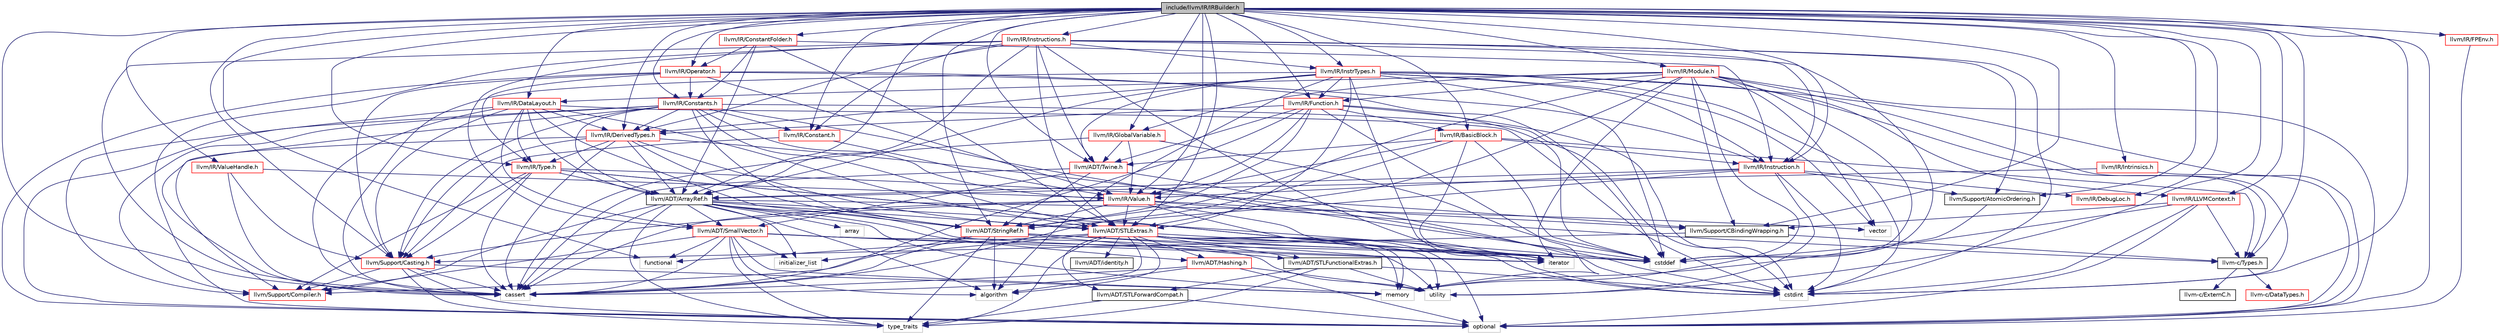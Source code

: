 digraph "include/llvm/IR/IRBuilder.h"
{
 // LATEX_PDF_SIZE
  bgcolor="transparent";
  edge [fontname="Helvetica",fontsize="10",labelfontname="Helvetica",labelfontsize="10"];
  node [fontname="Helvetica",fontsize="10",shape=record];
  Node1 [label="include/llvm/IR/IRBuilder.h",height=0.2,width=0.4,color="black", fillcolor="grey75", style="filled", fontcolor="black",tooltip=" "];
  Node1 -> Node2 [color="midnightblue",fontsize="10",style="solid",fontname="Helvetica"];
  Node2 [label="llvm-c/Types.h",height=0.2,width=0.4,color="black",URL="$Types_8h.html",tooltip=" "];
  Node2 -> Node3 [color="midnightblue",fontsize="10",style="solid",fontname="Helvetica"];
  Node3 [label="llvm-c/DataTypes.h",height=0.2,width=0.4,color="red",URL="$c_2DataTypes_8h.html",tooltip=" "];
  Node2 -> Node7 [color="midnightblue",fontsize="10",style="solid",fontname="Helvetica"];
  Node7 [label="llvm-c/ExternC.h",height=0.2,width=0.4,color="black",URL="$ExternC_8h.html",tooltip=" "];
  Node1 -> Node8 [color="midnightblue",fontsize="10",style="solid",fontname="Helvetica"];
  Node8 [label="llvm/ADT/ArrayRef.h",height=0.2,width=0.4,color="black",URL="$ArrayRef_8h.html",tooltip=" "];
  Node8 -> Node9 [color="midnightblue",fontsize="10",style="solid",fontname="Helvetica"];
  Node9 [label="llvm/ADT/Hashing.h",height=0.2,width=0.4,color="red",URL="$Hashing_8h.html",tooltip=" "];
  Node9 -> Node25 [color="midnightblue",fontsize="10",style="solid",fontname="Helvetica"];
  Node25 [label="algorithm",height=0.2,width=0.4,color="grey75",tooltip=" "];
  Node9 -> Node26 [color="midnightblue",fontsize="10",style="solid",fontname="Helvetica"];
  Node26 [label="cassert",height=0.2,width=0.4,color="grey75",tooltip=" "];
  Node9 -> Node27 [color="midnightblue",fontsize="10",style="solid",fontname="Helvetica"];
  Node27 [label="optional",height=0.2,width=0.4,color="grey75",tooltip=" "];
  Node9 -> Node24 [color="midnightblue",fontsize="10",style="solid",fontname="Helvetica"];
  Node24 [label="utility",height=0.2,width=0.4,color="grey75",tooltip=" "];
  Node8 -> Node30 [color="midnightblue",fontsize="10",style="solid",fontname="Helvetica"];
  Node30 [label="llvm/ADT/SmallVector.h",height=0.2,width=0.4,color="red",URL="$SmallVector_8h.html",tooltip=" "];
  Node30 -> Node12 [color="midnightblue",fontsize="10",style="solid",fontname="Helvetica"];
  Node12 [label="llvm/Support/Compiler.h",height=0.2,width=0.4,color="red",URL="$Compiler_8h.html",tooltip=" "];
  Node30 -> Node25 [color="midnightblue",fontsize="10",style="solid",fontname="Helvetica"];
  Node30 -> Node26 [color="midnightblue",fontsize="10",style="solid",fontname="Helvetica"];
  Node30 -> Node21 [color="midnightblue",fontsize="10",style="solid",fontname="Helvetica"];
  Node21 [label="cstddef",height=0.2,width=0.4,color="grey75",tooltip=" "];
  Node30 -> Node32 [color="midnightblue",fontsize="10",style="solid",fontname="Helvetica"];
  Node32 [label="functional",height=0.2,width=0.4,color="grey75",tooltip=" "];
  Node30 -> Node33 [color="midnightblue",fontsize="10",style="solid",fontname="Helvetica"];
  Node33 [label="initializer_list",height=0.2,width=0.4,color="grey75",tooltip=" "];
  Node30 -> Node34 [color="midnightblue",fontsize="10",style="solid",fontname="Helvetica"];
  Node34 [label="iterator",height=0.2,width=0.4,color="grey75",tooltip=" "];
  Node30 -> Node35 [color="midnightblue",fontsize="10",style="solid",fontname="Helvetica"];
  Node35 [label="memory",height=0.2,width=0.4,color="grey75",tooltip=" "];
  Node30 -> Node19 [color="midnightblue",fontsize="10",style="solid",fontname="Helvetica"];
  Node19 [label="type_traits",height=0.2,width=0.4,color="grey75",tooltip=" "];
  Node30 -> Node24 [color="midnightblue",fontsize="10",style="solid",fontname="Helvetica"];
  Node8 -> Node37 [color="midnightblue",fontsize="10",style="solid",fontname="Helvetica"];
  Node37 [label="llvm/ADT/STLExtras.h",height=0.2,width=0.4,color="red",URL="$STLExtras_8h.html",tooltip=" "];
  Node37 -> Node9 [color="midnightblue",fontsize="10",style="solid",fontname="Helvetica"];
  Node37 -> Node38 [color="midnightblue",fontsize="10",style="solid",fontname="Helvetica"];
  Node38 [label="llvm/ADT/STLForwardCompat.h",height=0.2,width=0.4,color="black",URL="$STLForwardCompat_8h.html",tooltip=" "];
  Node38 -> Node27 [color="midnightblue",fontsize="10",style="solid",fontname="Helvetica"];
  Node38 -> Node19 [color="midnightblue",fontsize="10",style="solid",fontname="Helvetica"];
  Node37 -> Node39 [color="midnightblue",fontsize="10",style="solid",fontname="Helvetica"];
  Node39 [label="llvm/ADT/STLFunctionalExtras.h",height=0.2,width=0.4,color="black",URL="$STLFunctionalExtras_8h.html",tooltip=" "];
  Node39 -> Node38 [color="midnightblue",fontsize="10",style="solid",fontname="Helvetica"];
  Node39 -> Node17 [color="midnightblue",fontsize="10",style="solid",fontname="Helvetica"];
  Node17 [label="cstdint",height=0.2,width=0.4,color="grey75",tooltip=" "];
  Node39 -> Node19 [color="midnightblue",fontsize="10",style="solid",fontname="Helvetica"];
  Node39 -> Node24 [color="midnightblue",fontsize="10",style="solid",fontname="Helvetica"];
  Node37 -> Node40 [color="midnightblue",fontsize="10",style="solid",fontname="Helvetica"];
  Node40 [label="llvm/ADT/identity.h",height=0.2,width=0.4,color="black",URL="$identity_8h.html",tooltip=" "];
  Node37 -> Node25 [color="midnightblue",fontsize="10",style="solid",fontname="Helvetica"];
  Node37 -> Node26 [color="midnightblue",fontsize="10",style="solid",fontname="Helvetica"];
  Node37 -> Node21 [color="midnightblue",fontsize="10",style="solid",fontname="Helvetica"];
  Node37 -> Node17 [color="midnightblue",fontsize="10",style="solid",fontname="Helvetica"];
  Node37 -> Node32 [color="midnightblue",fontsize="10",style="solid",fontname="Helvetica"];
  Node37 -> Node33 [color="midnightblue",fontsize="10",style="solid",fontname="Helvetica"];
  Node37 -> Node34 [color="midnightblue",fontsize="10",style="solid",fontname="Helvetica"];
  Node37 -> Node35 [color="midnightblue",fontsize="10",style="solid",fontname="Helvetica"];
  Node37 -> Node27 [color="midnightblue",fontsize="10",style="solid",fontname="Helvetica"];
  Node37 -> Node19 [color="midnightblue",fontsize="10",style="solid",fontname="Helvetica"];
  Node37 -> Node24 [color="midnightblue",fontsize="10",style="solid",fontname="Helvetica"];
  Node8 -> Node12 [color="midnightblue",fontsize="10",style="solid",fontname="Helvetica"];
  Node8 -> Node25 [color="midnightblue",fontsize="10",style="solid",fontname="Helvetica"];
  Node8 -> Node44 [color="midnightblue",fontsize="10",style="solid",fontname="Helvetica"];
  Node44 [label="array",height=0.2,width=0.4,color="grey75",tooltip=" "];
  Node8 -> Node26 [color="midnightblue",fontsize="10",style="solid",fontname="Helvetica"];
  Node8 -> Node21 [color="midnightblue",fontsize="10",style="solid",fontname="Helvetica"];
  Node8 -> Node33 [color="midnightblue",fontsize="10",style="solid",fontname="Helvetica"];
  Node8 -> Node34 [color="midnightblue",fontsize="10",style="solid",fontname="Helvetica"];
  Node8 -> Node35 [color="midnightblue",fontsize="10",style="solid",fontname="Helvetica"];
  Node8 -> Node19 [color="midnightblue",fontsize="10",style="solid",fontname="Helvetica"];
  Node8 -> Node45 [color="midnightblue",fontsize="10",style="solid",fontname="Helvetica"];
  Node45 [label="vector",height=0.2,width=0.4,color="grey75",tooltip=" "];
  Node1 -> Node37 [color="midnightblue",fontsize="10",style="solid",fontname="Helvetica"];
  Node1 -> Node46 [color="midnightblue",fontsize="10",style="solid",fontname="Helvetica"];
  Node46 [label="llvm/ADT/StringRef.h",height=0.2,width=0.4,color="red",URL="$StringRef_8h.html",tooltip=" "];
  Node46 -> Node39 [color="midnightblue",fontsize="10",style="solid",fontname="Helvetica"];
  Node46 -> Node12 [color="midnightblue",fontsize="10",style="solid",fontname="Helvetica"];
  Node46 -> Node25 [color="midnightblue",fontsize="10",style="solid",fontname="Helvetica"];
  Node46 -> Node26 [color="midnightblue",fontsize="10",style="solid",fontname="Helvetica"];
  Node46 -> Node21 [color="midnightblue",fontsize="10",style="solid",fontname="Helvetica"];
  Node46 -> Node19 [color="midnightblue",fontsize="10",style="solid",fontname="Helvetica"];
  Node46 -> Node24 [color="midnightblue",fontsize="10",style="solid",fontname="Helvetica"];
  Node1 -> Node50 [color="midnightblue",fontsize="10",style="solid",fontname="Helvetica"];
  Node50 [label="llvm/ADT/Twine.h",height=0.2,width=0.4,color="red",URL="$Twine_8h.html",tooltip=" "];
  Node50 -> Node30 [color="midnightblue",fontsize="10",style="solid",fontname="Helvetica"];
  Node50 -> Node46 [color="midnightblue",fontsize="10",style="solid",fontname="Helvetica"];
  Node50 -> Node26 [color="midnightblue",fontsize="10",style="solid",fontname="Helvetica"];
  Node50 -> Node17 [color="midnightblue",fontsize="10",style="solid",fontname="Helvetica"];
  Node1 -> Node51 [color="midnightblue",fontsize="10",style="solid",fontname="Helvetica"];
  Node51 [label="llvm/IR/BasicBlock.h",height=0.2,width=0.4,color="red",URL="$BasicBlock_8h.html",tooltip=" "];
  Node51 -> Node2 [color="midnightblue",fontsize="10",style="solid",fontname="Helvetica"];
  Node51 -> Node50 [color="midnightblue",fontsize="10",style="solid",fontname="Helvetica"];
  Node51 -> Node61 [color="midnightblue",fontsize="10",style="solid",fontname="Helvetica"];
  Node61 [label="llvm/IR/Instruction.h",height=0.2,width=0.4,color="red",URL="$IR_2Instruction_8h.html",tooltip=" "];
  Node61 -> Node8 [color="midnightblue",fontsize="10",style="solid",fontname="Helvetica"];
  Node61 -> Node46 [color="midnightblue",fontsize="10",style="solid",fontname="Helvetica"];
  Node61 -> Node64 [color="midnightblue",fontsize="10",style="solid",fontname="Helvetica"];
  Node64 [label="llvm/IR/DebugLoc.h",height=0.2,width=0.4,color="red",URL="$DebugLoc_8h.html",tooltip=" "];
  Node61 -> Node79 [color="midnightblue",fontsize="10",style="solid",fontname="Helvetica"];
  Node79 [label="llvm/IR/Value.h",height=0.2,width=0.4,color="red",URL="$Value_8h.html",tooltip=" "];
  Node79 -> Node2 [color="midnightblue",fontsize="10",style="solid",fontname="Helvetica"];
  Node79 -> Node37 [color="midnightblue",fontsize="10",style="solid",fontname="Helvetica"];
  Node79 -> Node46 [color="midnightblue",fontsize="10",style="solid",fontname="Helvetica"];
  Node79 -> Node78 [color="midnightblue",fontsize="10",style="solid",fontname="Helvetica"];
  Node78 [label="llvm/Support/CBindingWrapping.h",height=0.2,width=0.4,color="black",URL="$CBindingWrapping_8h.html",tooltip=" "];
  Node78 -> Node2 [color="midnightblue",fontsize="10",style="solid",fontname="Helvetica"];
  Node78 -> Node74 [color="midnightblue",fontsize="10",style="solid",fontname="Helvetica"];
  Node74 [label="llvm/Support/Casting.h",height=0.2,width=0.4,color="red",URL="$Casting_8h.html",tooltip=" "];
  Node74 -> Node12 [color="midnightblue",fontsize="10",style="solid",fontname="Helvetica"];
  Node74 -> Node26 [color="midnightblue",fontsize="10",style="solid",fontname="Helvetica"];
  Node74 -> Node35 [color="midnightblue",fontsize="10",style="solid",fontname="Helvetica"];
  Node74 -> Node27 [color="midnightblue",fontsize="10",style="solid",fontname="Helvetica"];
  Node74 -> Node19 [color="midnightblue",fontsize="10",style="solid",fontname="Helvetica"];
  Node79 -> Node74 [color="midnightblue",fontsize="10",style="solid",fontname="Helvetica"];
  Node79 -> Node26 [color="midnightblue",fontsize="10",style="solid",fontname="Helvetica"];
  Node79 -> Node34 [color="midnightblue",fontsize="10",style="solid",fontname="Helvetica"];
  Node79 -> Node35 [color="midnightblue",fontsize="10",style="solid",fontname="Helvetica"];
  Node61 -> Node87 [color="midnightblue",fontsize="10",style="solid",fontname="Helvetica"];
  Node87 [label="llvm/Support/AtomicOrdering.h",height=0.2,width=0.4,color="black",URL="$AtomicOrdering_8h.html",tooltip=" "];
  Node87 -> Node21 [color="midnightblue",fontsize="10",style="solid",fontname="Helvetica"];
  Node61 -> Node17 [color="midnightblue",fontsize="10",style="solid",fontname="Helvetica"];
  Node61 -> Node24 [color="midnightblue",fontsize="10",style="solid",fontname="Helvetica"];
  Node51 -> Node79 [color="midnightblue",fontsize="10",style="solid",fontname="Helvetica"];
  Node51 -> Node26 [color="midnightblue",fontsize="10",style="solid",fontname="Helvetica"];
  Node51 -> Node21 [color="midnightblue",fontsize="10",style="solid",fontname="Helvetica"];
  Node51 -> Node34 [color="midnightblue",fontsize="10",style="solid",fontname="Helvetica"];
  Node1 -> Node75 [color="midnightblue",fontsize="10",style="solid",fontname="Helvetica"];
  Node75 [label="llvm/IR/Constant.h",height=0.2,width=0.4,color="red",URL="$Constant_8h.html",tooltip=" "];
  Node75 -> Node79 [color="midnightblue",fontsize="10",style="solid",fontname="Helvetica"];
  Node75 -> Node74 [color="midnightblue",fontsize="10",style="solid",fontname="Helvetica"];
  Node1 -> Node89 [color="midnightblue",fontsize="10",style="solid",fontname="Helvetica"];
  Node89 [label="llvm/IR/ConstantFolder.h",height=0.2,width=0.4,color="red",URL="$ConstantFolder_8h.html",tooltip=" "];
  Node89 -> Node8 [color="midnightblue",fontsize="10",style="solid",fontname="Helvetica"];
  Node89 -> Node37 [color="midnightblue",fontsize="10",style="solid",fontname="Helvetica"];
  Node89 -> Node90 [color="midnightblue",fontsize="10",style="solid",fontname="Helvetica"];
  Node90 [label="llvm/IR/Constants.h",height=0.2,width=0.4,color="red",URL="$Constants_8h.html",tooltip=" "];
  Node90 -> Node8 [color="midnightblue",fontsize="10",style="solid",fontname="Helvetica"];
  Node90 -> Node37 [color="midnightblue",fontsize="10",style="solid",fontname="Helvetica"];
  Node90 -> Node46 [color="midnightblue",fontsize="10",style="solid",fontname="Helvetica"];
  Node90 -> Node75 [color="midnightblue",fontsize="10",style="solid",fontname="Helvetica"];
  Node90 -> Node97 [color="midnightblue",fontsize="10",style="solid",fontname="Helvetica"];
  Node97 [label="llvm/IR/DerivedTypes.h",height=0.2,width=0.4,color="red",URL="$DerivedTypes_8h.html",tooltip=" "];
  Node97 -> Node8 [color="midnightblue",fontsize="10",style="solid",fontname="Helvetica"];
  Node97 -> Node37 [color="midnightblue",fontsize="10",style="solid",fontname="Helvetica"];
  Node97 -> Node46 [color="midnightblue",fontsize="10",style="solid",fontname="Helvetica"];
  Node97 -> Node98 [color="midnightblue",fontsize="10",style="solid",fontname="Helvetica"];
  Node98 [label="llvm/IR/Type.h",height=0.2,width=0.4,color="red",URL="$Type_8h.html",tooltip=" "];
  Node98 -> Node8 [color="midnightblue",fontsize="10",style="solid",fontname="Helvetica"];
  Node98 -> Node78 [color="midnightblue",fontsize="10",style="solid",fontname="Helvetica"];
  Node98 -> Node74 [color="midnightblue",fontsize="10",style="solid",fontname="Helvetica"];
  Node98 -> Node12 [color="midnightblue",fontsize="10",style="solid",fontname="Helvetica"];
  Node98 -> Node26 [color="midnightblue",fontsize="10",style="solid",fontname="Helvetica"];
  Node98 -> Node17 [color="midnightblue",fontsize="10",style="solid",fontname="Helvetica"];
  Node98 -> Node34 [color="midnightblue",fontsize="10",style="solid",fontname="Helvetica"];
  Node97 -> Node74 [color="midnightblue",fontsize="10",style="solid",fontname="Helvetica"];
  Node97 -> Node12 [color="midnightblue",fontsize="10",style="solid",fontname="Helvetica"];
  Node97 -> Node26 [color="midnightblue",fontsize="10",style="solid",fontname="Helvetica"];
  Node97 -> Node17 [color="midnightblue",fontsize="10",style="solid",fontname="Helvetica"];
  Node90 -> Node79 [color="midnightblue",fontsize="10",style="solid",fontname="Helvetica"];
  Node90 -> Node74 [color="midnightblue",fontsize="10",style="solid",fontname="Helvetica"];
  Node90 -> Node12 [color="midnightblue",fontsize="10",style="solid",fontname="Helvetica"];
  Node90 -> Node26 [color="midnightblue",fontsize="10",style="solid",fontname="Helvetica"];
  Node90 -> Node21 [color="midnightblue",fontsize="10",style="solid",fontname="Helvetica"];
  Node90 -> Node17 [color="midnightblue",fontsize="10",style="solid",fontname="Helvetica"];
  Node90 -> Node27 [color="midnightblue",fontsize="10",style="solid",fontname="Helvetica"];
  Node89 -> Node61 [color="midnightblue",fontsize="10",style="solid",fontname="Helvetica"];
  Node89 -> Node123 [color="midnightblue",fontsize="10",style="solid",fontname="Helvetica"];
  Node123 [label="llvm/IR/Operator.h",height=0.2,width=0.4,color="red",URL="$Operator_8h.html",tooltip=" "];
  Node123 -> Node90 [color="midnightblue",fontsize="10",style="solid",fontname="Helvetica"];
  Node123 -> Node61 [color="midnightblue",fontsize="10",style="solid",fontname="Helvetica"];
  Node123 -> Node98 [color="midnightblue",fontsize="10",style="solid",fontname="Helvetica"];
  Node123 -> Node79 [color="midnightblue",fontsize="10",style="solid",fontname="Helvetica"];
  Node123 -> Node74 [color="midnightblue",fontsize="10",style="solid",fontname="Helvetica"];
  Node123 -> Node21 [color="midnightblue",fontsize="10",style="solid",fontname="Helvetica"];
  Node123 -> Node27 [color="midnightblue",fontsize="10",style="solid",fontname="Helvetica"];
  Node1 -> Node90 [color="midnightblue",fontsize="10",style="solid",fontname="Helvetica"];
  Node1 -> Node126 [color="midnightblue",fontsize="10",style="solid",fontname="Helvetica"];
  Node126 [label="llvm/IR/DataLayout.h",height=0.2,width=0.4,color="red",URL="$DataLayout_8h.html",tooltip=" "];
  Node126 -> Node8 [color="midnightblue",fontsize="10",style="solid",fontname="Helvetica"];
  Node126 -> Node37 [color="midnightblue",fontsize="10",style="solid",fontname="Helvetica"];
  Node126 -> Node30 [color="midnightblue",fontsize="10",style="solid",fontname="Helvetica"];
  Node126 -> Node46 [color="midnightblue",fontsize="10",style="solid",fontname="Helvetica"];
  Node126 -> Node97 [color="midnightblue",fontsize="10",style="solid",fontname="Helvetica"];
  Node126 -> Node98 [color="midnightblue",fontsize="10",style="solid",fontname="Helvetica"];
  Node126 -> Node74 [color="midnightblue",fontsize="10",style="solid",fontname="Helvetica"];
  Node126 -> Node12 [color="midnightblue",fontsize="10",style="solid",fontname="Helvetica"];
  Node126 -> Node26 [color="midnightblue",fontsize="10",style="solid",fontname="Helvetica"];
  Node126 -> Node17 [color="midnightblue",fontsize="10",style="solid",fontname="Helvetica"];
  Node1 -> Node64 [color="midnightblue",fontsize="10",style="solid",fontname="Helvetica"];
  Node1 -> Node97 [color="midnightblue",fontsize="10",style="solid",fontname="Helvetica"];
  Node1 -> Node128 [color="midnightblue",fontsize="10",style="solid",fontname="Helvetica"];
  Node128 [label="llvm/IR/FPEnv.h",height=0.2,width=0.4,color="red",URL="$FPEnv_8h.html",tooltip=" "];
  Node128 -> Node27 [color="midnightblue",fontsize="10",style="solid",fontname="Helvetica"];
  Node1 -> Node115 [color="midnightblue",fontsize="10",style="solid",fontname="Helvetica"];
  Node115 [label="llvm/IR/Function.h",height=0.2,width=0.4,color="red",URL="$Function_8h.html",tooltip=" "];
  Node115 -> Node46 [color="midnightblue",fontsize="10",style="solid",fontname="Helvetica"];
  Node115 -> Node50 [color="midnightblue",fontsize="10",style="solid",fontname="Helvetica"];
  Node115 -> Node51 [color="midnightblue",fontsize="10",style="solid",fontname="Helvetica"];
  Node115 -> Node97 [color="midnightblue",fontsize="10",style="solid",fontname="Helvetica"];
  Node115 -> Node79 [color="midnightblue",fontsize="10",style="solid",fontname="Helvetica"];
  Node115 -> Node26 [color="midnightblue",fontsize="10",style="solid",fontname="Helvetica"];
  Node115 -> Node21 [color="midnightblue",fontsize="10",style="solid",fontname="Helvetica"];
  Node115 -> Node17 [color="midnightblue",fontsize="10",style="solid",fontname="Helvetica"];
  Node115 -> Node35 [color="midnightblue",fontsize="10",style="solid",fontname="Helvetica"];
  Node1 -> Node129 [color="midnightblue",fontsize="10",style="solid",fontname="Helvetica"];
  Node129 [label="llvm/IR/GlobalVariable.h",height=0.2,width=0.4,color="red",URL="$GlobalVariable_8h.html",tooltip=" "];
  Node129 -> Node50 [color="midnightblue",fontsize="10",style="solid",fontname="Helvetica"];
  Node129 -> Node79 [color="midnightblue",fontsize="10",style="solid",fontname="Helvetica"];
  Node129 -> Node26 [color="midnightblue",fontsize="10",style="solid",fontname="Helvetica"];
  Node129 -> Node21 [color="midnightblue",fontsize="10",style="solid",fontname="Helvetica"];
  Node1 -> Node102 [color="midnightblue",fontsize="10",style="solid",fontname="Helvetica"];
  Node102 [label="llvm/IR/InstrTypes.h",height=0.2,width=0.4,color="red",URL="$InstrTypes_8h.html",tooltip=" "];
  Node102 -> Node8 [color="midnightblue",fontsize="10",style="solid",fontname="Helvetica"];
  Node102 -> Node37 [color="midnightblue",fontsize="10",style="solid",fontname="Helvetica"];
  Node102 -> Node50 [color="midnightblue",fontsize="10",style="solid",fontname="Helvetica"];
  Node102 -> Node97 [color="midnightblue",fontsize="10",style="solid",fontname="Helvetica"];
  Node102 -> Node115 [color="midnightblue",fontsize="10",style="solid",fontname="Helvetica"];
  Node102 -> Node61 [color="midnightblue",fontsize="10",style="solid",fontname="Helvetica"];
  Node102 -> Node82 [color="midnightblue",fontsize="10",style="solid",fontname="Helvetica"];
  Node82 [label="llvm/IR/LLVMContext.h",height=0.2,width=0.4,color="red",URL="$LLVMContext_8h.html",tooltip=" "];
  Node82 -> Node2 [color="midnightblue",fontsize="10",style="solid",fontname="Helvetica"];
  Node82 -> Node78 [color="midnightblue",fontsize="10",style="solid",fontname="Helvetica"];
  Node82 -> Node17 [color="midnightblue",fontsize="10",style="solid",fontname="Helvetica"];
  Node82 -> Node35 [color="midnightblue",fontsize="10",style="solid",fontname="Helvetica"];
  Node82 -> Node27 [color="midnightblue",fontsize="10",style="solid",fontname="Helvetica"];
  Node102 -> Node25 [color="midnightblue",fontsize="10",style="solid",fontname="Helvetica"];
  Node102 -> Node26 [color="midnightblue",fontsize="10",style="solid",fontname="Helvetica"];
  Node102 -> Node21 [color="midnightblue",fontsize="10",style="solid",fontname="Helvetica"];
  Node102 -> Node17 [color="midnightblue",fontsize="10",style="solid",fontname="Helvetica"];
  Node102 -> Node34 [color="midnightblue",fontsize="10",style="solid",fontname="Helvetica"];
  Node102 -> Node27 [color="midnightblue",fontsize="10",style="solid",fontname="Helvetica"];
  Node102 -> Node45 [color="midnightblue",fontsize="10",style="solid",fontname="Helvetica"];
  Node1 -> Node61 [color="midnightblue",fontsize="10",style="solid",fontname="Helvetica"];
  Node1 -> Node130 [color="midnightblue",fontsize="10",style="solid",fontname="Helvetica"];
  Node130 [label="llvm/IR/Instructions.h",height=0.2,width=0.4,color="red",URL="$Instructions_8h.html",tooltip=" "];
  Node130 -> Node8 [color="midnightblue",fontsize="10",style="solid",fontname="Helvetica"];
  Node130 -> Node37 [color="midnightblue",fontsize="10",style="solid",fontname="Helvetica"];
  Node130 -> Node30 [color="midnightblue",fontsize="10",style="solid",fontname="Helvetica"];
  Node130 -> Node50 [color="midnightblue",fontsize="10",style="solid",fontname="Helvetica"];
  Node130 -> Node75 [color="midnightblue",fontsize="10",style="solid",fontname="Helvetica"];
  Node130 -> Node97 [color="midnightblue",fontsize="10",style="solid",fontname="Helvetica"];
  Node130 -> Node102 [color="midnightblue",fontsize="10",style="solid",fontname="Helvetica"];
  Node130 -> Node61 [color="midnightblue",fontsize="10",style="solid",fontname="Helvetica"];
  Node130 -> Node87 [color="midnightblue",fontsize="10",style="solid",fontname="Helvetica"];
  Node130 -> Node26 [color="midnightblue",fontsize="10",style="solid",fontname="Helvetica"];
  Node130 -> Node21 [color="midnightblue",fontsize="10",style="solid",fontname="Helvetica"];
  Node130 -> Node17 [color="midnightblue",fontsize="10",style="solid",fontname="Helvetica"];
  Node130 -> Node34 [color="midnightblue",fontsize="10",style="solid",fontname="Helvetica"];
  Node130 -> Node27 [color="midnightblue",fontsize="10",style="solid",fontname="Helvetica"];
  Node1 -> Node133 [color="midnightblue",fontsize="10",style="solid",fontname="Helvetica"];
  Node133 [label="llvm/IR/Intrinsics.h",height=0.2,width=0.4,color="red",URL="$Intrinsics_8h.html",tooltip=" "];
  Node133 -> Node8 [color="midnightblue",fontsize="10",style="solid",fontname="Helvetica"];
  Node133 -> Node27 [color="midnightblue",fontsize="10",style="solid",fontname="Helvetica"];
  Node1 -> Node82 [color="midnightblue",fontsize="10",style="solid",fontname="Helvetica"];
  Node1 -> Node135 [color="midnightblue",fontsize="10",style="solid",fontname="Helvetica"];
  Node135 [label="llvm/IR/Module.h",height=0.2,width=0.4,color="red",URL="$Module_8h.html",tooltip=" "];
  Node135 -> Node2 [color="midnightblue",fontsize="10",style="solid",fontname="Helvetica"];
  Node135 -> Node37 [color="midnightblue",fontsize="10",style="solid",fontname="Helvetica"];
  Node135 -> Node46 [color="midnightblue",fontsize="10",style="solid",fontname="Helvetica"];
  Node135 -> Node126 [color="midnightblue",fontsize="10",style="solid",fontname="Helvetica"];
  Node135 -> Node115 [color="midnightblue",fontsize="10",style="solid",fontname="Helvetica"];
  Node135 -> Node129 [color="midnightblue",fontsize="10",style="solid",fontname="Helvetica"];
  Node135 -> Node78 [color="midnightblue",fontsize="10",style="solid",fontname="Helvetica"];
  Node135 -> Node21 [color="midnightblue",fontsize="10",style="solid",fontname="Helvetica"];
  Node135 -> Node17 [color="midnightblue",fontsize="10",style="solid",fontname="Helvetica"];
  Node135 -> Node34 [color="midnightblue",fontsize="10",style="solid",fontname="Helvetica"];
  Node135 -> Node35 [color="midnightblue",fontsize="10",style="solid",fontname="Helvetica"];
  Node135 -> Node27 [color="midnightblue",fontsize="10",style="solid",fontname="Helvetica"];
  Node135 -> Node45 [color="midnightblue",fontsize="10",style="solid",fontname="Helvetica"];
  Node1 -> Node123 [color="midnightblue",fontsize="10",style="solid",fontname="Helvetica"];
  Node1 -> Node98 [color="midnightblue",fontsize="10",style="solid",fontname="Helvetica"];
  Node1 -> Node79 [color="midnightblue",fontsize="10",style="solid",fontname="Helvetica"];
  Node1 -> Node141 [color="midnightblue",fontsize="10",style="solid",fontname="Helvetica"];
  Node141 [label="llvm/IR/ValueHandle.h",height=0.2,width=0.4,color="red",URL="$ValueHandle_8h.html",tooltip=" "];
  Node141 -> Node79 [color="midnightblue",fontsize="10",style="solid",fontname="Helvetica"];
  Node141 -> Node74 [color="midnightblue",fontsize="10",style="solid",fontname="Helvetica"];
  Node141 -> Node26 [color="midnightblue",fontsize="10",style="solid",fontname="Helvetica"];
  Node1 -> Node87 [color="midnightblue",fontsize="10",style="solid",fontname="Helvetica"];
  Node1 -> Node78 [color="midnightblue",fontsize="10",style="solid",fontname="Helvetica"];
  Node1 -> Node74 [color="midnightblue",fontsize="10",style="solid",fontname="Helvetica"];
  Node1 -> Node26 [color="midnightblue",fontsize="10",style="solid",fontname="Helvetica"];
  Node1 -> Node17 [color="midnightblue",fontsize="10",style="solid",fontname="Helvetica"];
  Node1 -> Node32 [color="midnightblue",fontsize="10",style="solid",fontname="Helvetica"];
  Node1 -> Node27 [color="midnightblue",fontsize="10",style="solid",fontname="Helvetica"];
  Node1 -> Node24 [color="midnightblue",fontsize="10",style="solid",fontname="Helvetica"];
}
